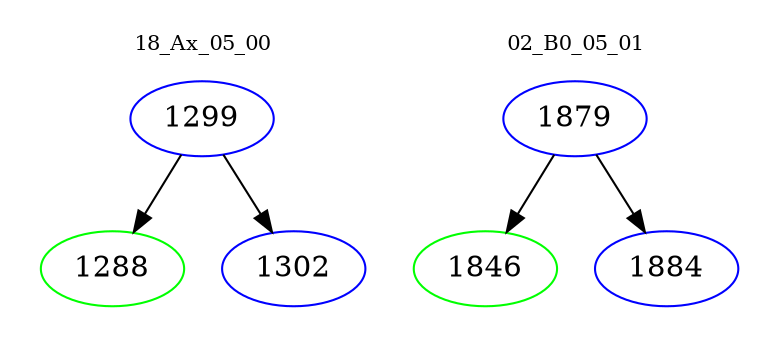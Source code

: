 digraph{
subgraph cluster_0 {
color = white
label = "18_Ax_05_00";
fontsize=10;
T0_1299 [label="1299", color="blue"]
T0_1299 -> T0_1288 [color="black"]
T0_1288 [label="1288", color="green"]
T0_1299 -> T0_1302 [color="black"]
T0_1302 [label="1302", color="blue"]
}
subgraph cluster_1 {
color = white
label = "02_B0_05_01";
fontsize=10;
T1_1879 [label="1879", color="blue"]
T1_1879 -> T1_1846 [color="black"]
T1_1846 [label="1846", color="green"]
T1_1879 -> T1_1884 [color="black"]
T1_1884 [label="1884", color="blue"]
}
}
